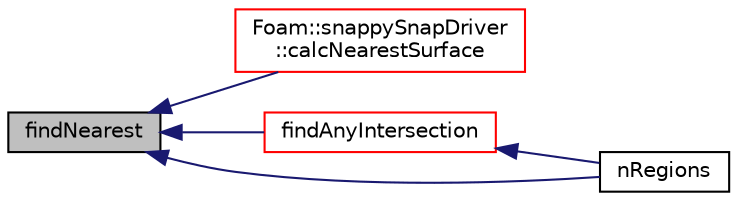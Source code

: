 digraph "findNearest"
{
  bgcolor="transparent";
  edge [fontname="Helvetica",fontsize="10",labelfontname="Helvetica",labelfontsize="10"];
  node [fontname="Helvetica",fontsize="10",shape=record];
  rankdir="LR";
  Node1 [label="findNearest",height=0.2,width=0.4,color="black", fillcolor="grey75", style="filled", fontcolor="black"];
  Node1 -> Node2 [dir="back",color="midnightblue",fontsize="10",style="solid",fontname="Helvetica"];
  Node2 [label="Foam::snappySnapDriver\l::calcNearestSurface",height=0.2,width=0.4,color="red",URL="$a02444.html#a0a334a64613ee0c208d8edf18306bcf2",tooltip="Per patch point calculate point on nearest surface. Set as. "];
  Node1 -> Node3 [dir="back",color="midnightblue",fontsize="10",style="solid",fontname="Helvetica"];
  Node3 [label="findAnyIntersection",height=0.2,width=0.4,color="red",URL="$a02176.html#a6fa46176767e8178c01a82a81f407ac3",tooltip="Used for debugging only: find intersection of edge. "];
  Node3 -> Node4 [dir="back",color="midnightblue",fontsize="10",style="solid",fontname="Helvetica"];
  Node4 [label="nRegions",height=0.2,width=0.4,color="black",URL="$a02176.html#a57f980c4312eca2cfa550ab99040161d"];
  Node1 -> Node4 [dir="back",color="midnightblue",fontsize="10",style="solid",fontname="Helvetica"];
}
